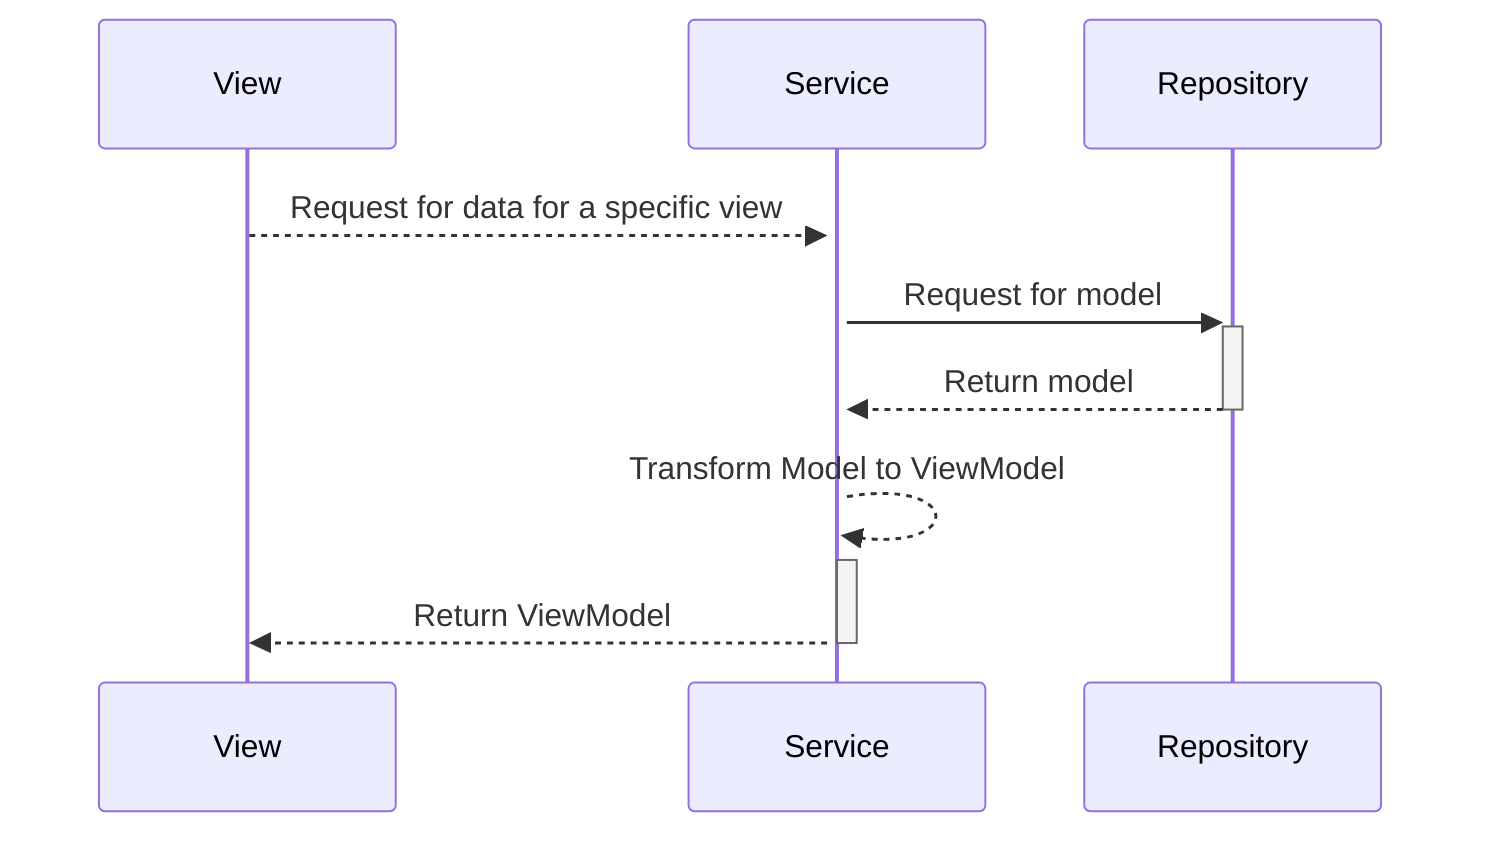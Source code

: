 sequenceDiagram
    View-->>+Service:Request for data for a specific view
    Service->>+Repository: Request for model
    Repository-->>-Service: Return model
    Service-->>+Service: Transform Model to ViewModel
    Service-->>-View: Return ViewModel